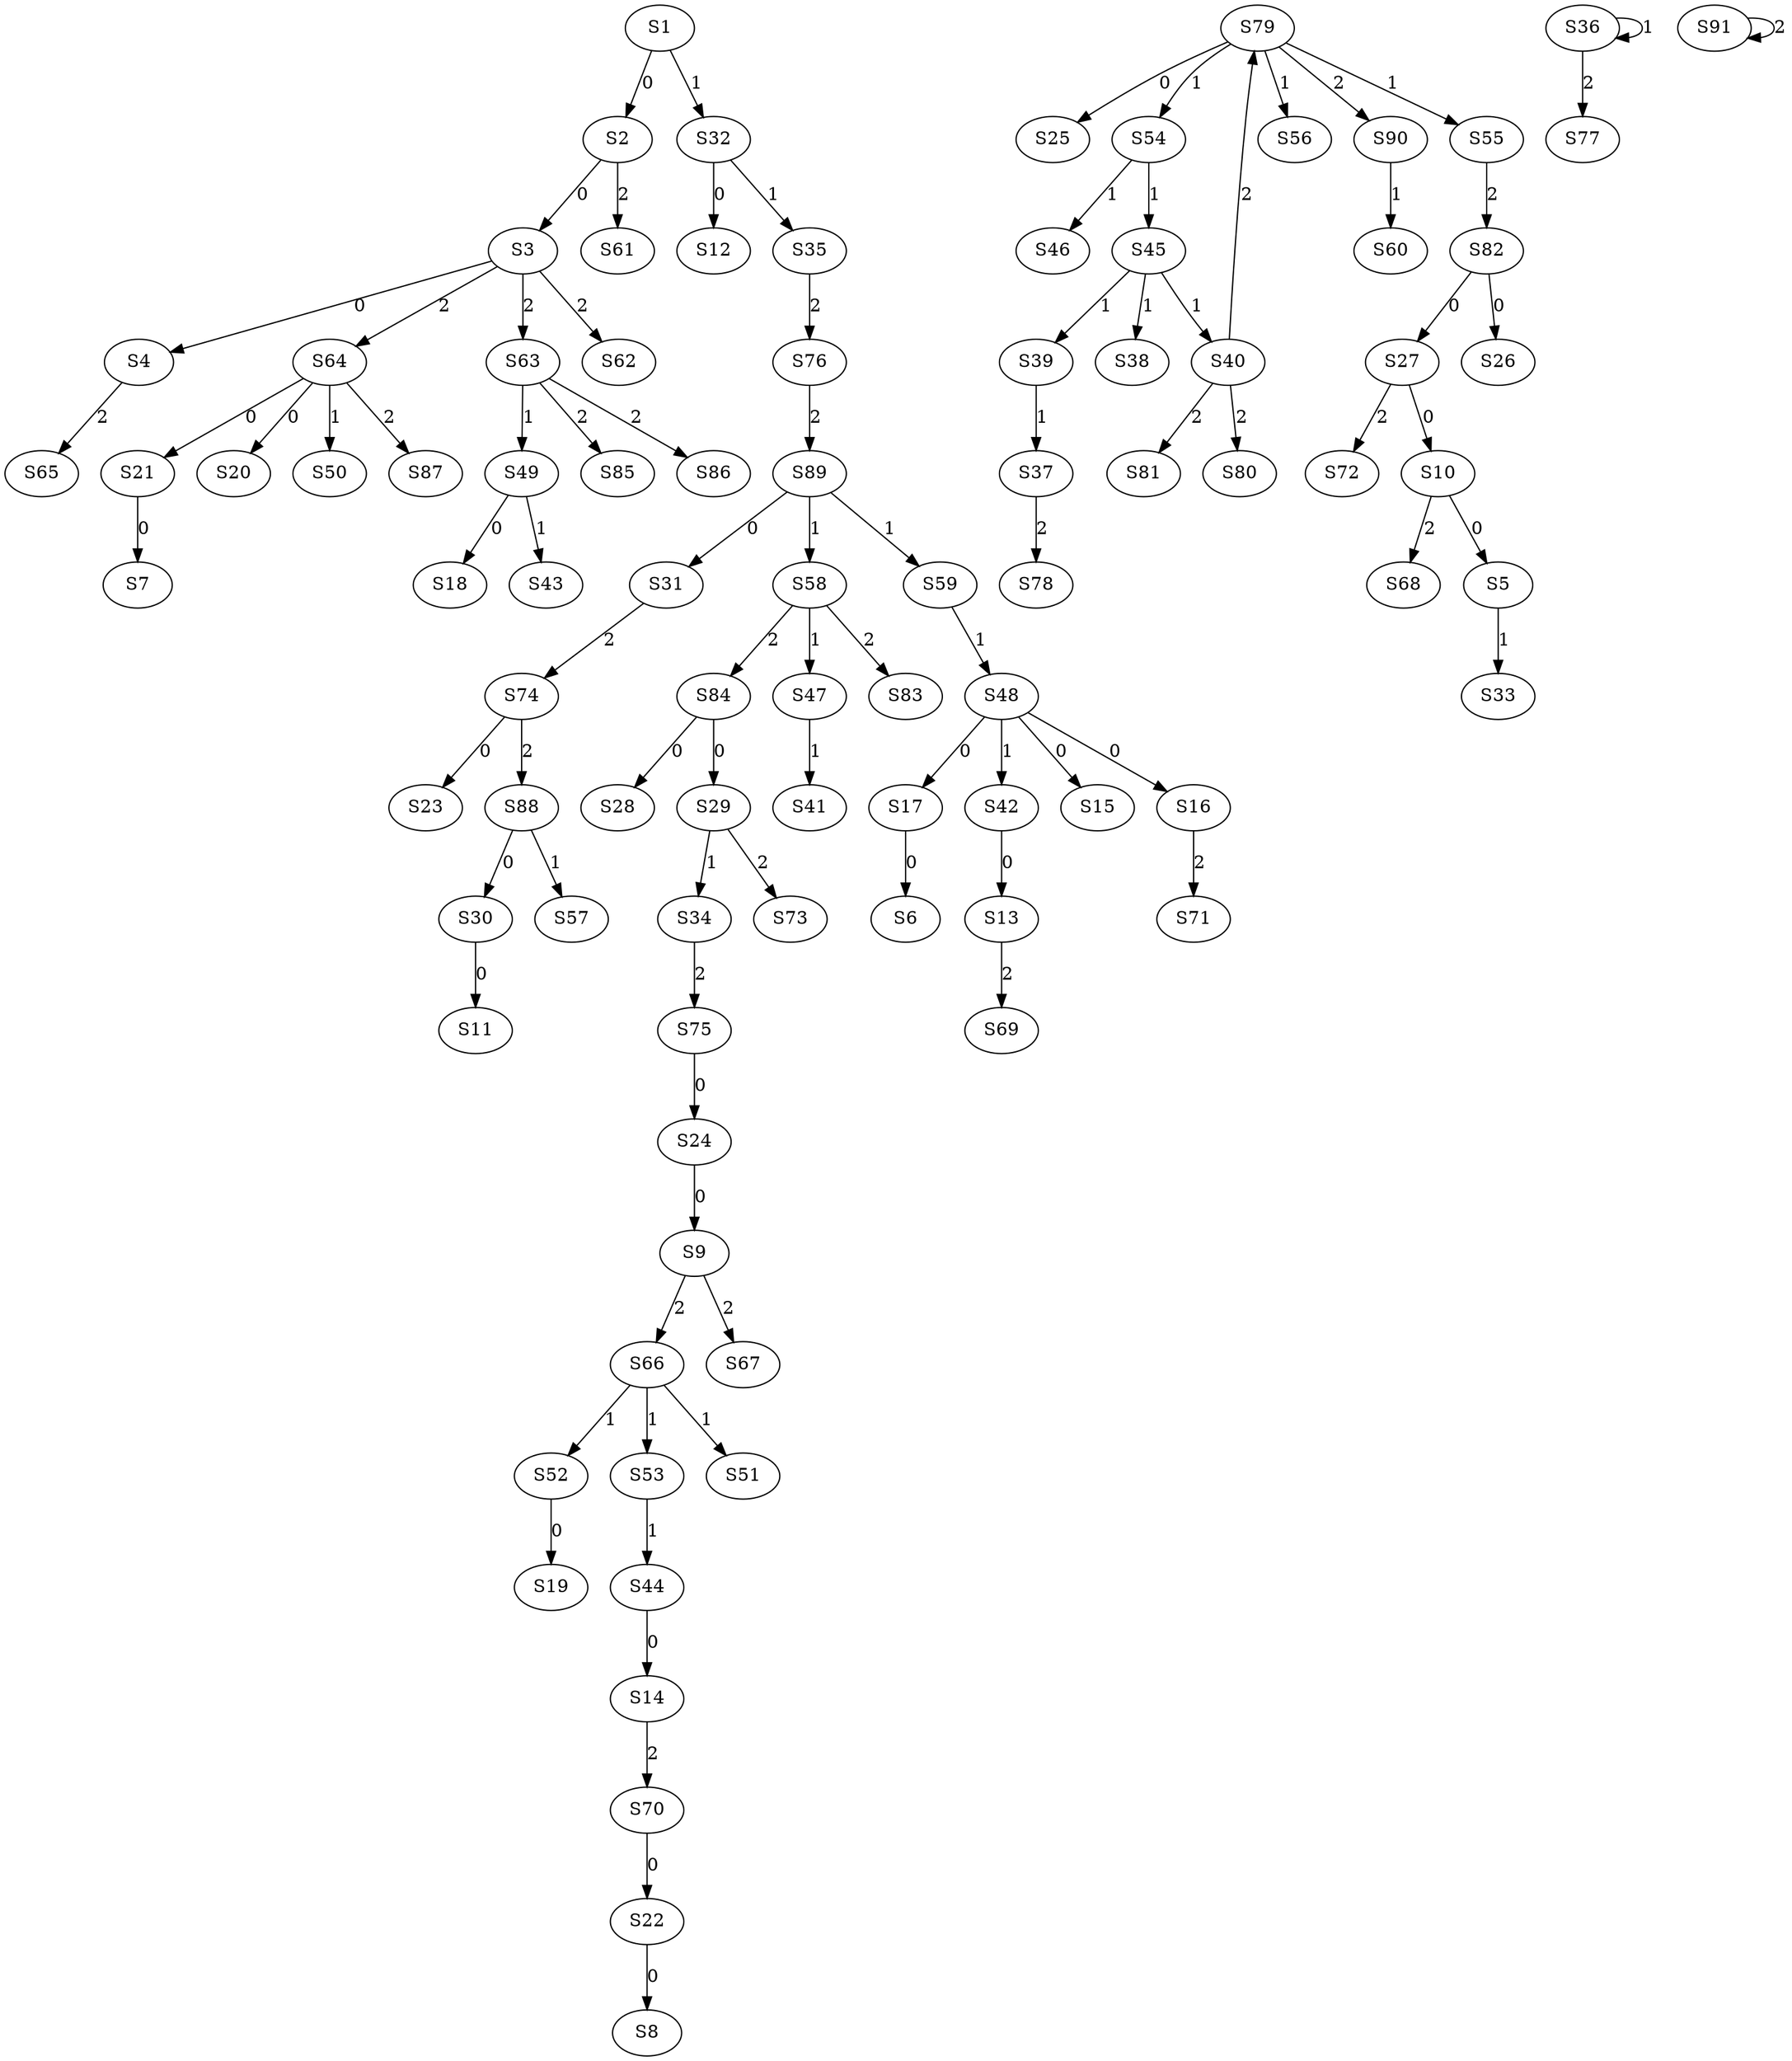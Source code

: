 strict digraph {
	S1 -> S2 [ label = 0 ];
	S2 -> S3 [ label = 0 ];
	S3 -> S4 [ label = 0 ];
	S10 -> S5 [ label = 0 ];
	S17 -> S6 [ label = 0 ];
	S21 -> S7 [ label = 0 ];
	S22 -> S8 [ label = 0 ];
	S24 -> S9 [ label = 0 ];
	S27 -> S10 [ label = 0 ];
	S30 -> S11 [ label = 0 ];
	S32 -> S12 [ label = 0 ];
	S42 -> S13 [ label = 0 ];
	S44 -> S14 [ label = 0 ];
	S48 -> S15 [ label = 0 ];
	S48 -> S16 [ label = 0 ];
	S48 -> S17 [ label = 0 ];
	S49 -> S18 [ label = 0 ];
	S52 -> S19 [ label = 0 ];
	S64 -> S20 [ label = 0 ];
	S64 -> S21 [ label = 0 ];
	S70 -> S22 [ label = 0 ];
	S74 -> S23 [ label = 0 ];
	S75 -> S24 [ label = 0 ];
	S79 -> S25 [ label = 0 ];
	S82 -> S26 [ label = 0 ];
	S82 -> S27 [ label = 0 ];
	S84 -> S28 [ label = 0 ];
	S84 -> S29 [ label = 0 ];
	S88 -> S30 [ label = 0 ];
	S89 -> S31 [ label = 0 ];
	S1 -> S32 [ label = 1 ];
	S5 -> S33 [ label = 1 ];
	S29 -> S34 [ label = 1 ];
	S32 -> S35 [ label = 1 ];
	S36 -> S36 [ label = 1 ];
	S39 -> S37 [ label = 1 ];
	S45 -> S38 [ label = 1 ];
	S45 -> S39 [ label = 1 ];
	S45 -> S40 [ label = 1 ];
	S47 -> S41 [ label = 1 ];
	S48 -> S42 [ label = 1 ];
	S49 -> S43 [ label = 1 ];
	S53 -> S44 [ label = 1 ];
	S54 -> S45 [ label = 1 ];
	S54 -> S46 [ label = 1 ];
	S58 -> S47 [ label = 1 ];
	S59 -> S48 [ label = 1 ];
	S63 -> S49 [ label = 1 ];
	S64 -> S50 [ label = 1 ];
	S66 -> S51 [ label = 1 ];
	S66 -> S52 [ label = 1 ];
	S66 -> S53 [ label = 1 ];
	S79 -> S54 [ label = 1 ];
	S79 -> S55 [ label = 1 ];
	S79 -> S56 [ label = 1 ];
	S88 -> S57 [ label = 1 ];
	S89 -> S58 [ label = 1 ];
	S89 -> S59 [ label = 1 ];
	S90 -> S60 [ label = 1 ];
	S2 -> S61 [ label = 2 ];
	S3 -> S62 [ label = 2 ];
	S3 -> S63 [ label = 2 ];
	S3 -> S64 [ label = 2 ];
	S4 -> S65 [ label = 2 ];
	S9 -> S66 [ label = 2 ];
	S9 -> S67 [ label = 2 ];
	S10 -> S68 [ label = 2 ];
	S13 -> S69 [ label = 2 ];
	S14 -> S70 [ label = 2 ];
	S16 -> S71 [ label = 2 ];
	S27 -> S72 [ label = 2 ];
	S29 -> S73 [ label = 2 ];
	S31 -> S74 [ label = 2 ];
	S34 -> S75 [ label = 2 ];
	S35 -> S76 [ label = 2 ];
	S36 -> S77 [ label = 2 ];
	S37 -> S78 [ label = 2 ];
	S40 -> S79 [ label = 2 ];
	S40 -> S80 [ label = 2 ];
	S40 -> S81 [ label = 2 ];
	S55 -> S82 [ label = 2 ];
	S58 -> S83 [ label = 2 ];
	S58 -> S84 [ label = 2 ];
	S63 -> S85 [ label = 2 ];
	S63 -> S86 [ label = 2 ];
	S64 -> S87 [ label = 2 ];
	S74 -> S88 [ label = 2 ];
	S76 -> S89 [ label = 2 ];
	S79 -> S90 [ label = 2 ];
	S91 -> S91 [ label = 2 ];
}